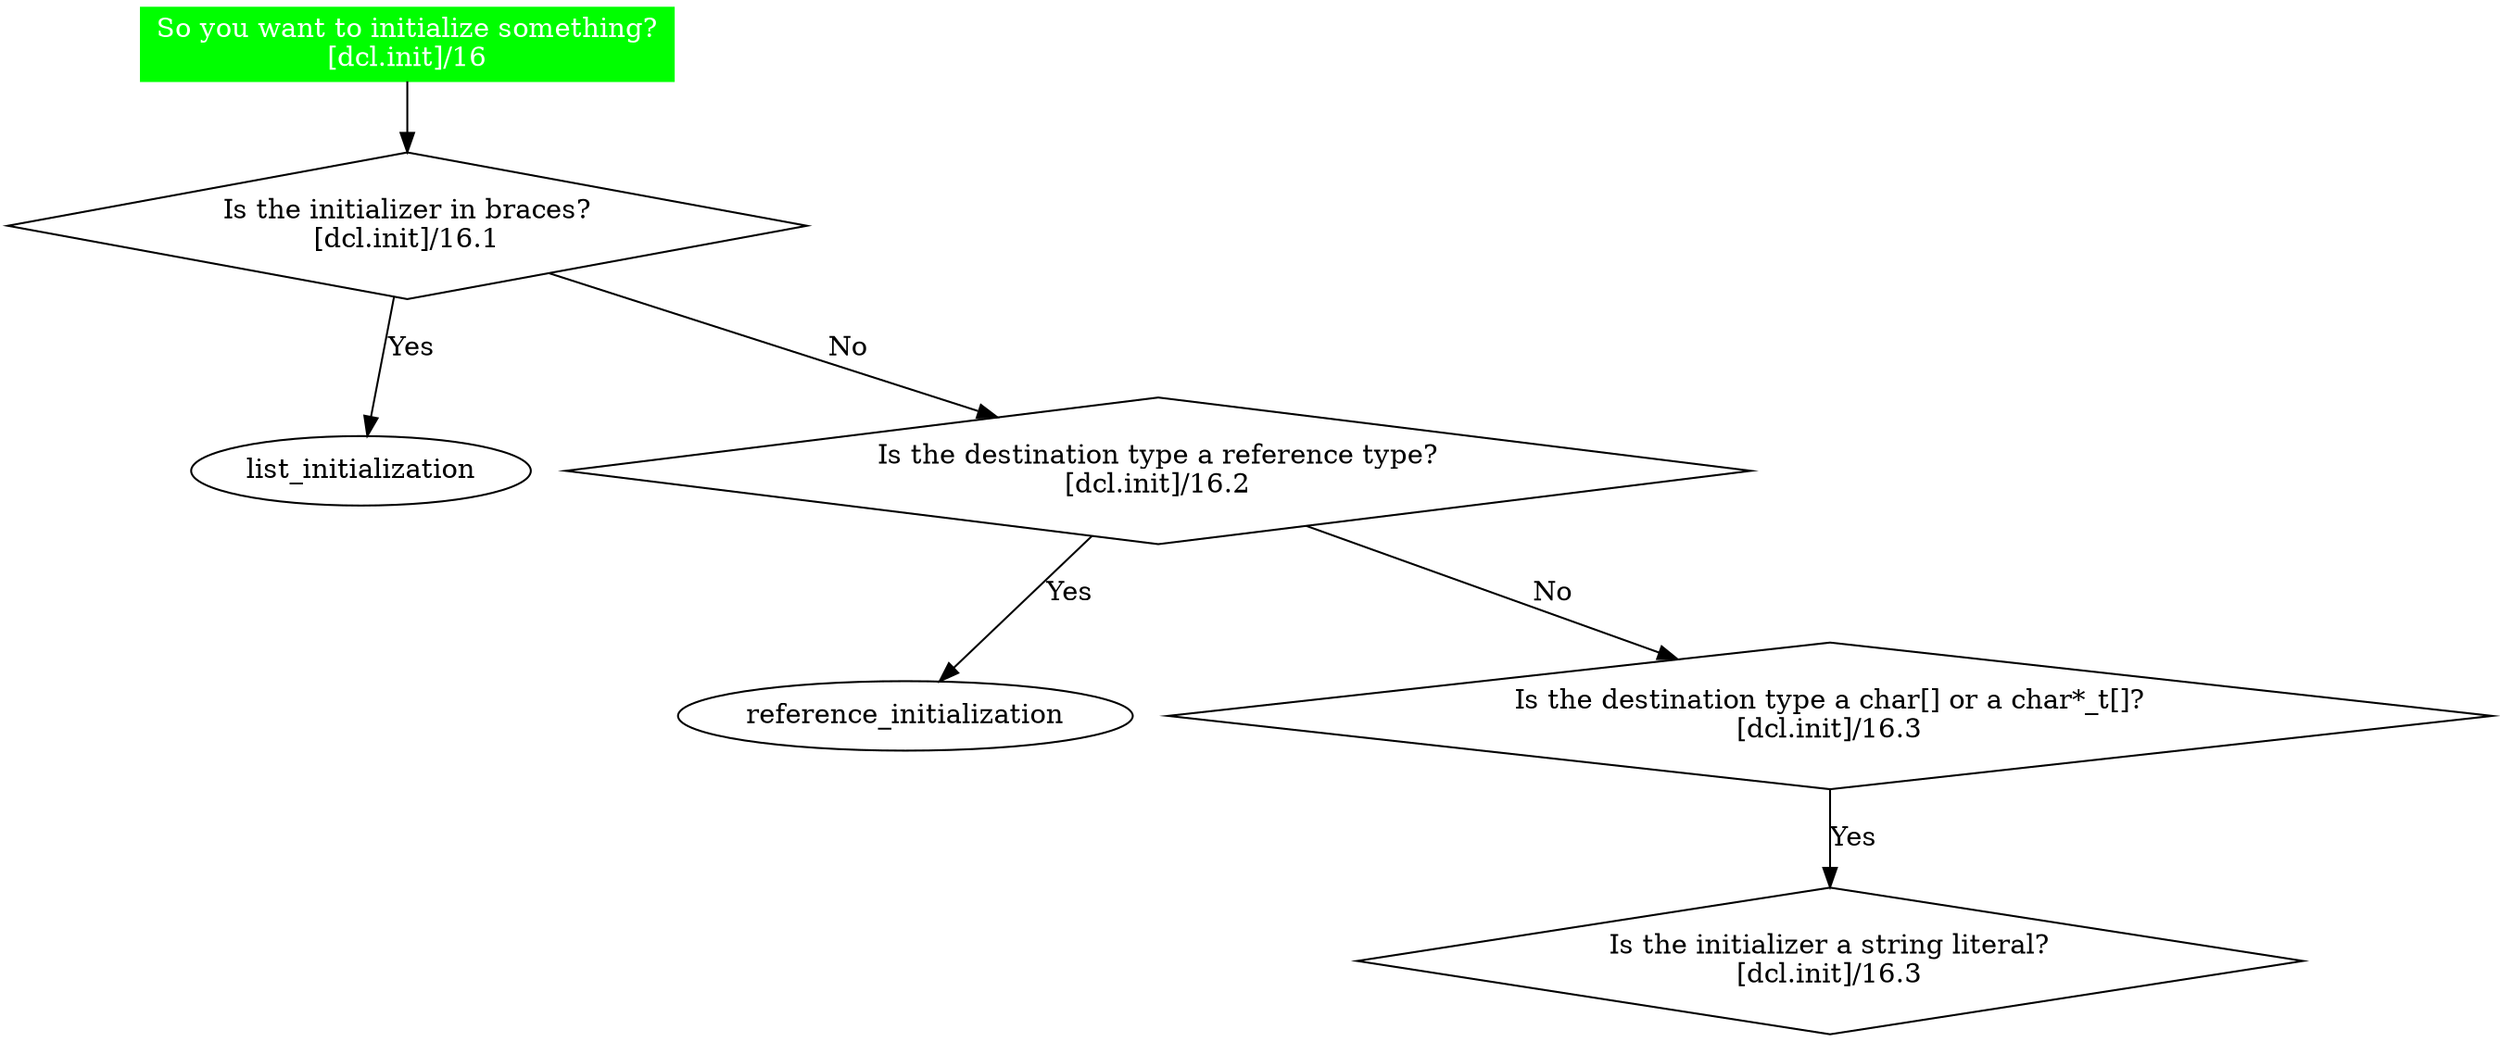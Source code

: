 digraph initialization {
    start [label="So you want to initialize something?\n[dcl.init]/16", style=filled, fillcolor=green, shape=box, color=green, fontcolor=white]
    start -> is_braced
    is_braced [label="Is the initializer in braces?\n[dcl.init]/16.1", shape=diamond]
    is_braced -> list_initialization [label="Yes"]
    is_braced -> is_dest_reference [label="No"]
    is_dest_reference [label="Is the destination type a reference type?\n[dcl.init]/16.2", shape=diamond]
    is_dest_reference -> reference_initialization [label="Yes"]
    is_dest_reference -> is_char_arr_init [label="No"]
    is_char_arr_init [label="Is the destination type a char[] or a char*_t[]?\n[dcl.init]/16.3", shape=diamond]
    is_char_arr_init -> is_char_arr_literal_init [label="Yes"]
    is_char_arr_literal_init [label="Is the initializer a string literal?\n[dcl.init]/16.3", shape=diamond]
}
